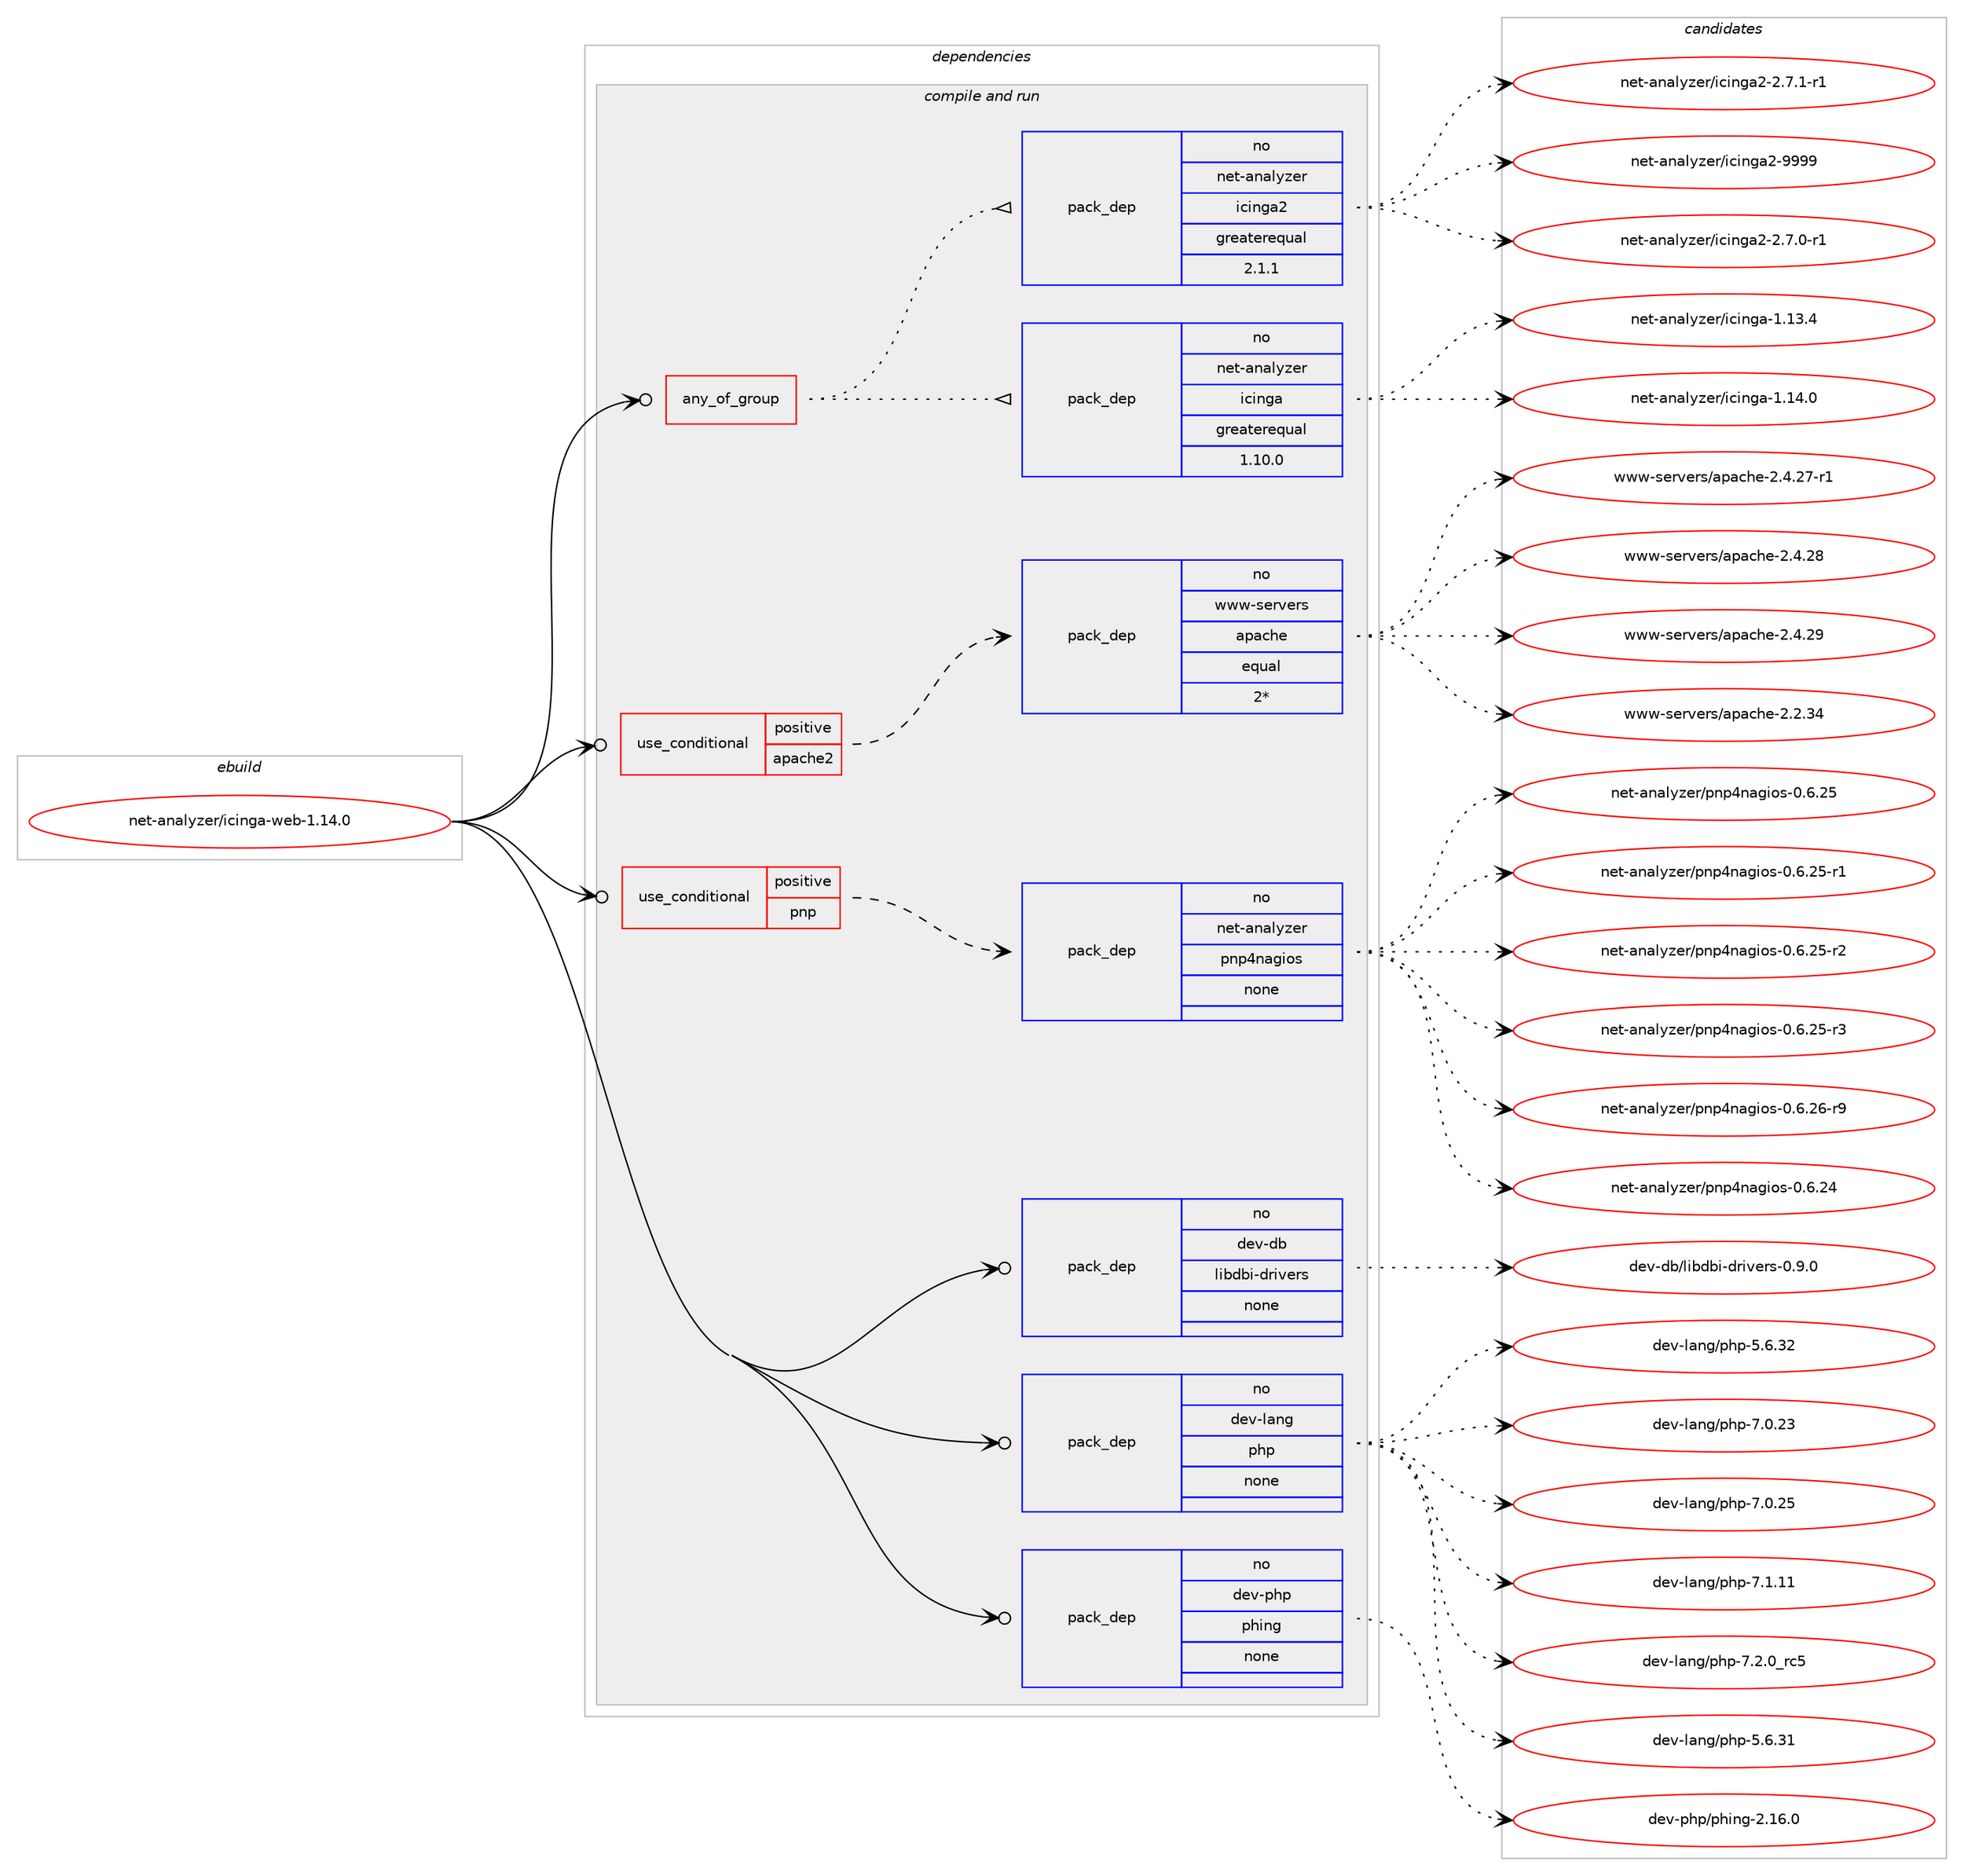 digraph prolog {

# *************
# Graph options
# *************

newrank=true;
concentrate=true;
compound=true;
graph [rankdir=LR,fontname=Helvetica,fontsize=10,ranksep=1.5];#, ranksep=2.5, nodesep=0.2];
edge  [arrowhead=vee];
node  [fontname=Helvetica,fontsize=10];

# **********
# The ebuild
# **********

subgraph cluster_leftcol {
color=gray;
rank=same;
label=<<i>ebuild</i>>;
id [label="net-analyzer/icinga-web-1.14.0", color=red, width=4, href="../net-analyzer/icinga-web-1.14.0.svg"];
}

# ****************
# The dependencies
# ****************

subgraph cluster_midcol {
color=gray;
label=<<i>dependencies</i>>;
subgraph cluster_compile {
fillcolor="#eeeeee";
style=filled;
label=<<i>compile</i>>;
}
subgraph cluster_compileandrun {
fillcolor="#eeeeee";
style=filled;
label=<<i>compile and run</i>>;
subgraph any6313 {
dependency399721 [label=<<TABLE BORDER="0" CELLBORDER="1" CELLSPACING="0" CELLPADDING="4"><TR><TD CELLPADDING="10">any_of_group</TD></TR></TABLE>>, shape=none, color=red];subgraph pack294564 {
dependency399722 [label=<<TABLE BORDER="0" CELLBORDER="1" CELLSPACING="0" CELLPADDING="4" WIDTH="220"><TR><TD ROWSPAN="6" CELLPADDING="30">pack_dep</TD></TR><TR><TD WIDTH="110">no</TD></TR><TR><TD>net-analyzer</TD></TR><TR><TD>icinga</TD></TR><TR><TD>greaterequal</TD></TR><TR><TD>1.10.0</TD></TR></TABLE>>, shape=none, color=blue];
}
dependency399721:e -> dependency399722:w [weight=20,style="dotted",arrowhead="oinv"];
subgraph pack294565 {
dependency399723 [label=<<TABLE BORDER="0" CELLBORDER="1" CELLSPACING="0" CELLPADDING="4" WIDTH="220"><TR><TD ROWSPAN="6" CELLPADDING="30">pack_dep</TD></TR><TR><TD WIDTH="110">no</TD></TR><TR><TD>net-analyzer</TD></TR><TR><TD>icinga2</TD></TR><TR><TD>greaterequal</TD></TR><TR><TD>2.1.1</TD></TR></TABLE>>, shape=none, color=blue];
}
dependency399721:e -> dependency399723:w [weight=20,style="dotted",arrowhead="oinv"];
}
id:e -> dependency399721:w [weight=20,style="solid",arrowhead="odotvee"];
subgraph cond98659 {
dependency399724 [label=<<TABLE BORDER="0" CELLBORDER="1" CELLSPACING="0" CELLPADDING="4"><TR><TD ROWSPAN="3" CELLPADDING="10">use_conditional</TD></TR><TR><TD>positive</TD></TR><TR><TD>apache2</TD></TR></TABLE>>, shape=none, color=red];
subgraph pack294566 {
dependency399725 [label=<<TABLE BORDER="0" CELLBORDER="1" CELLSPACING="0" CELLPADDING="4" WIDTH="220"><TR><TD ROWSPAN="6" CELLPADDING="30">pack_dep</TD></TR><TR><TD WIDTH="110">no</TD></TR><TR><TD>www-servers</TD></TR><TR><TD>apache</TD></TR><TR><TD>equal</TD></TR><TR><TD>2*</TD></TR></TABLE>>, shape=none, color=blue];
}
dependency399724:e -> dependency399725:w [weight=20,style="dashed",arrowhead="vee"];
}
id:e -> dependency399724:w [weight=20,style="solid",arrowhead="odotvee"];
subgraph cond98660 {
dependency399726 [label=<<TABLE BORDER="0" CELLBORDER="1" CELLSPACING="0" CELLPADDING="4"><TR><TD ROWSPAN="3" CELLPADDING="10">use_conditional</TD></TR><TR><TD>positive</TD></TR><TR><TD>pnp</TD></TR></TABLE>>, shape=none, color=red];
subgraph pack294567 {
dependency399727 [label=<<TABLE BORDER="0" CELLBORDER="1" CELLSPACING="0" CELLPADDING="4" WIDTH="220"><TR><TD ROWSPAN="6" CELLPADDING="30">pack_dep</TD></TR><TR><TD WIDTH="110">no</TD></TR><TR><TD>net-analyzer</TD></TR><TR><TD>pnp4nagios</TD></TR><TR><TD>none</TD></TR><TR><TD></TD></TR></TABLE>>, shape=none, color=blue];
}
dependency399726:e -> dependency399727:w [weight=20,style="dashed",arrowhead="vee"];
}
id:e -> dependency399726:w [weight=20,style="solid",arrowhead="odotvee"];
subgraph pack294568 {
dependency399728 [label=<<TABLE BORDER="0" CELLBORDER="1" CELLSPACING="0" CELLPADDING="4" WIDTH="220"><TR><TD ROWSPAN="6" CELLPADDING="30">pack_dep</TD></TR><TR><TD WIDTH="110">no</TD></TR><TR><TD>dev-db</TD></TR><TR><TD>libdbi-drivers</TD></TR><TR><TD>none</TD></TR><TR><TD></TD></TR></TABLE>>, shape=none, color=blue];
}
id:e -> dependency399728:w [weight=20,style="solid",arrowhead="odotvee"];
subgraph pack294569 {
dependency399729 [label=<<TABLE BORDER="0" CELLBORDER="1" CELLSPACING="0" CELLPADDING="4" WIDTH="220"><TR><TD ROWSPAN="6" CELLPADDING="30">pack_dep</TD></TR><TR><TD WIDTH="110">no</TD></TR><TR><TD>dev-lang</TD></TR><TR><TD>php</TD></TR><TR><TD>none</TD></TR><TR><TD></TD></TR></TABLE>>, shape=none, color=blue];
}
id:e -> dependency399729:w [weight=20,style="solid",arrowhead="odotvee"];
subgraph pack294570 {
dependency399730 [label=<<TABLE BORDER="0" CELLBORDER="1" CELLSPACING="0" CELLPADDING="4" WIDTH="220"><TR><TD ROWSPAN="6" CELLPADDING="30">pack_dep</TD></TR><TR><TD WIDTH="110">no</TD></TR><TR><TD>dev-php</TD></TR><TR><TD>phing</TD></TR><TR><TD>none</TD></TR><TR><TD></TD></TR></TABLE>>, shape=none, color=blue];
}
id:e -> dependency399730:w [weight=20,style="solid",arrowhead="odotvee"];
}
subgraph cluster_run {
fillcolor="#eeeeee";
style=filled;
label=<<i>run</i>>;
}
}

# **************
# The candidates
# **************

subgraph cluster_choices {
rank=same;
color=gray;
label=<<i>candidates</i>>;

subgraph choice294564 {
color=black;
nodesep=1;
choice11010111645971109710812112210111447105991051101039745494649514652 [label="net-analyzer/icinga-1.13.4", color=red, width=4,href="../net-analyzer/icinga-1.13.4.svg"];
choice11010111645971109710812112210111447105991051101039745494649524648 [label="net-analyzer/icinga-1.14.0", color=red, width=4,href="../net-analyzer/icinga-1.14.0.svg"];
dependency399722:e -> choice11010111645971109710812112210111447105991051101039745494649514652:w [style=dotted,weight="100"];
dependency399722:e -> choice11010111645971109710812112210111447105991051101039745494649524648:w [style=dotted,weight="100"];
}
subgraph choice294565 {
color=black;
nodesep=1;
choice110101116459711097108121122101114471059910511010397504550465546484511449 [label="net-analyzer/icinga2-2.7.0-r1", color=red, width=4,href="../net-analyzer/icinga2-2.7.0-r1.svg"];
choice110101116459711097108121122101114471059910511010397504550465546494511449 [label="net-analyzer/icinga2-2.7.1-r1", color=red, width=4,href="../net-analyzer/icinga2-2.7.1-r1.svg"];
choice110101116459711097108121122101114471059910511010397504557575757 [label="net-analyzer/icinga2-9999", color=red, width=4,href="../net-analyzer/icinga2-9999.svg"];
dependency399723:e -> choice110101116459711097108121122101114471059910511010397504550465546484511449:w [style=dotted,weight="100"];
dependency399723:e -> choice110101116459711097108121122101114471059910511010397504550465546494511449:w [style=dotted,weight="100"];
dependency399723:e -> choice110101116459711097108121122101114471059910511010397504557575757:w [style=dotted,weight="100"];
}
subgraph choice294566 {
color=black;
nodesep=1;
choice119119119451151011141181011141154797112979910410145504650465152 [label="www-servers/apache-2.2.34", color=red, width=4,href="../www-servers/apache-2.2.34.svg"];
choice1191191194511510111411810111411547971129799104101455046524650554511449 [label="www-servers/apache-2.4.27-r1", color=red, width=4,href="../www-servers/apache-2.4.27-r1.svg"];
choice119119119451151011141181011141154797112979910410145504652465056 [label="www-servers/apache-2.4.28", color=red, width=4,href="../www-servers/apache-2.4.28.svg"];
choice119119119451151011141181011141154797112979910410145504652465057 [label="www-servers/apache-2.4.29", color=red, width=4,href="../www-servers/apache-2.4.29.svg"];
dependency399725:e -> choice119119119451151011141181011141154797112979910410145504650465152:w [style=dotted,weight="100"];
dependency399725:e -> choice1191191194511510111411810111411547971129799104101455046524650554511449:w [style=dotted,weight="100"];
dependency399725:e -> choice119119119451151011141181011141154797112979910410145504652465056:w [style=dotted,weight="100"];
dependency399725:e -> choice119119119451151011141181011141154797112979910410145504652465057:w [style=dotted,weight="100"];
}
subgraph choice294567 {
color=black;
nodesep=1;
choice11010111645971109710812112210111447112110112521109710310511111545484654465052 [label="net-analyzer/pnp4nagios-0.6.24", color=red, width=4,href="../net-analyzer/pnp4nagios-0.6.24.svg"];
choice11010111645971109710812112210111447112110112521109710310511111545484654465053 [label="net-analyzer/pnp4nagios-0.6.25", color=red, width=4,href="../net-analyzer/pnp4nagios-0.6.25.svg"];
choice110101116459711097108121122101114471121101125211097103105111115454846544650534511449 [label="net-analyzer/pnp4nagios-0.6.25-r1", color=red, width=4,href="../net-analyzer/pnp4nagios-0.6.25-r1.svg"];
choice110101116459711097108121122101114471121101125211097103105111115454846544650534511450 [label="net-analyzer/pnp4nagios-0.6.25-r2", color=red, width=4,href="../net-analyzer/pnp4nagios-0.6.25-r2.svg"];
choice110101116459711097108121122101114471121101125211097103105111115454846544650534511451 [label="net-analyzer/pnp4nagios-0.6.25-r3", color=red, width=4,href="../net-analyzer/pnp4nagios-0.6.25-r3.svg"];
choice110101116459711097108121122101114471121101125211097103105111115454846544650544511457 [label="net-analyzer/pnp4nagios-0.6.26-r9", color=red, width=4,href="../net-analyzer/pnp4nagios-0.6.26-r9.svg"];
dependency399727:e -> choice11010111645971109710812112210111447112110112521109710310511111545484654465052:w [style=dotted,weight="100"];
dependency399727:e -> choice11010111645971109710812112210111447112110112521109710310511111545484654465053:w [style=dotted,weight="100"];
dependency399727:e -> choice110101116459711097108121122101114471121101125211097103105111115454846544650534511449:w [style=dotted,weight="100"];
dependency399727:e -> choice110101116459711097108121122101114471121101125211097103105111115454846544650534511450:w [style=dotted,weight="100"];
dependency399727:e -> choice110101116459711097108121122101114471121101125211097103105111115454846544650534511451:w [style=dotted,weight="100"];
dependency399727:e -> choice110101116459711097108121122101114471121101125211097103105111115454846544650544511457:w [style=dotted,weight="100"];
}
subgraph choice294568 {
color=black;
nodesep=1;
choice100101118451009847108105981009810545100114105118101114115454846574648 [label="dev-db/libdbi-drivers-0.9.0", color=red, width=4,href="../dev-db/libdbi-drivers-0.9.0.svg"];
dependency399728:e -> choice100101118451009847108105981009810545100114105118101114115454846574648:w [style=dotted,weight="100"];
}
subgraph choice294569 {
color=black;
nodesep=1;
choice10010111845108971101034711210411245534654465149 [label="dev-lang/php-5.6.31", color=red, width=4,href="../dev-lang/php-5.6.31.svg"];
choice10010111845108971101034711210411245534654465150 [label="dev-lang/php-5.6.32", color=red, width=4,href="../dev-lang/php-5.6.32.svg"];
choice10010111845108971101034711210411245554648465051 [label="dev-lang/php-7.0.23", color=red, width=4,href="../dev-lang/php-7.0.23.svg"];
choice10010111845108971101034711210411245554648465053 [label="dev-lang/php-7.0.25", color=red, width=4,href="../dev-lang/php-7.0.25.svg"];
choice10010111845108971101034711210411245554649464949 [label="dev-lang/php-7.1.11", color=red, width=4,href="../dev-lang/php-7.1.11.svg"];
choice100101118451089711010347112104112455546504648951149953 [label="dev-lang/php-7.2.0_rc5", color=red, width=4,href="../dev-lang/php-7.2.0_rc5.svg"];
dependency399729:e -> choice10010111845108971101034711210411245534654465149:w [style=dotted,weight="100"];
dependency399729:e -> choice10010111845108971101034711210411245534654465150:w [style=dotted,weight="100"];
dependency399729:e -> choice10010111845108971101034711210411245554648465051:w [style=dotted,weight="100"];
dependency399729:e -> choice10010111845108971101034711210411245554648465053:w [style=dotted,weight="100"];
dependency399729:e -> choice10010111845108971101034711210411245554649464949:w [style=dotted,weight="100"];
dependency399729:e -> choice100101118451089711010347112104112455546504648951149953:w [style=dotted,weight="100"];
}
subgraph choice294570 {
color=black;
nodesep=1;
choice100101118451121041124711210410511010345504649544648 [label="dev-php/phing-2.16.0", color=red, width=4,href="../dev-php/phing-2.16.0.svg"];
dependency399730:e -> choice100101118451121041124711210410511010345504649544648:w [style=dotted,weight="100"];
}
}

}
